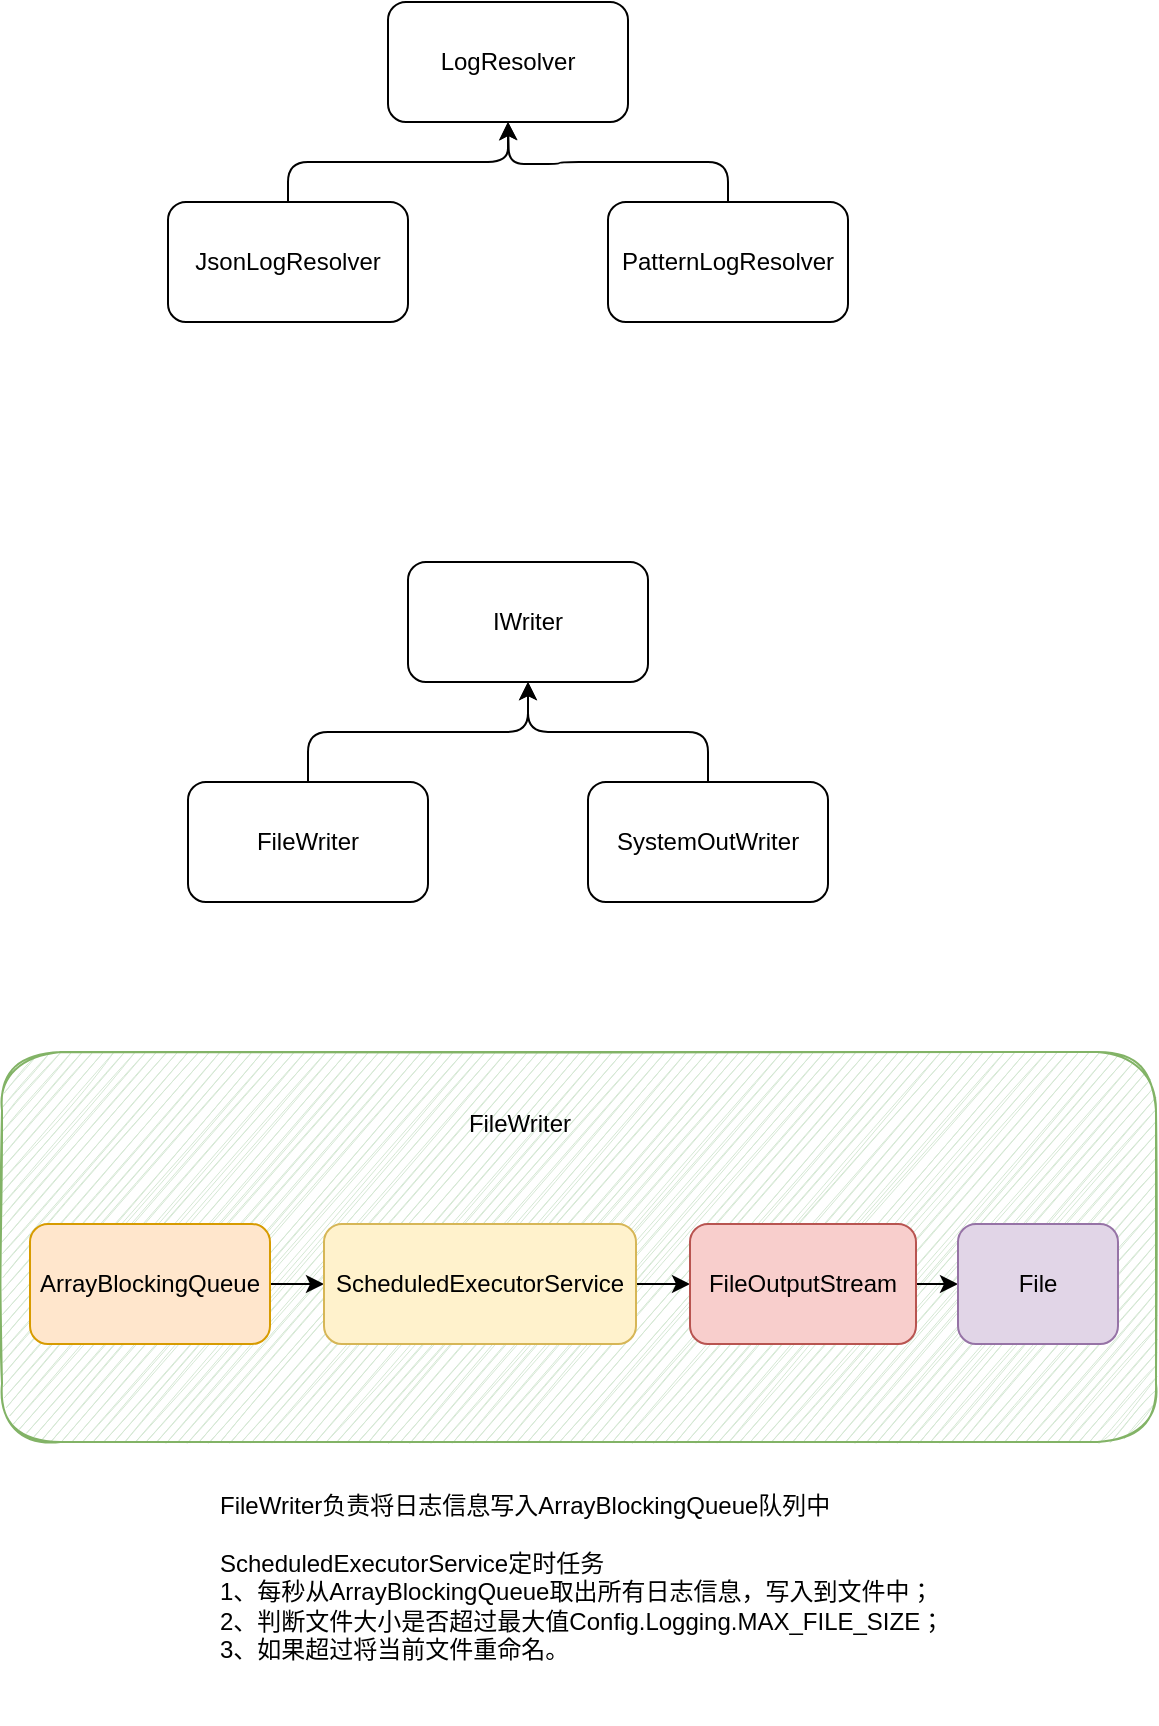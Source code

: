 <mxfile version="15.8.2" type="github">
  <diagram id="t6HOGKDSK19Z0ALwqWIO" name="Page-1">
    <mxGraphModel dx="946" dy="557" grid="0" gridSize="10" guides="1" tooltips="1" connect="1" arrows="1" fold="1" page="1" pageScale="1" pageWidth="827" pageHeight="1169" math="0" shadow="0">
      <root>
        <mxCell id="0" />
        <mxCell id="1" parent="0" />
        <mxCell id="Yl_cxWe-erZnYKXwjN0h-1" value="LogResolver" style="whiteSpace=wrap;html=1;rounded=1;" vertex="1" parent="1">
          <mxGeometry x="330" y="120" width="120" height="60" as="geometry" />
        </mxCell>
        <mxCell id="Yl_cxWe-erZnYKXwjN0h-7" style="edgeStyle=orthogonalEdgeStyle;orthogonalLoop=1;jettySize=auto;html=1;exitX=0.5;exitY=0;exitDx=0;exitDy=0;entryX=0.5;entryY=1;entryDx=0;entryDy=0;" edge="1" parent="1" source="Yl_cxWe-erZnYKXwjN0h-2" target="Yl_cxWe-erZnYKXwjN0h-1">
          <mxGeometry relative="1" as="geometry" />
        </mxCell>
        <mxCell id="Yl_cxWe-erZnYKXwjN0h-2" value="JsonLogResolver" style="whiteSpace=wrap;html=1;rounded=1;" vertex="1" parent="1">
          <mxGeometry x="220" y="220" width="120" height="60" as="geometry" />
        </mxCell>
        <mxCell id="Yl_cxWe-erZnYKXwjN0h-8" style="edgeStyle=orthogonalEdgeStyle;orthogonalLoop=1;jettySize=auto;html=1;exitX=0.5;exitY=0;exitDx=0;exitDy=0;" edge="1" parent="1" source="Yl_cxWe-erZnYKXwjN0h-3">
          <mxGeometry relative="1" as="geometry">
            <mxPoint x="390" y="180" as="targetPoint" />
          </mxGeometry>
        </mxCell>
        <mxCell id="Yl_cxWe-erZnYKXwjN0h-3" value="PatternLogResolver" style="whiteSpace=wrap;html=1;rounded=1;" vertex="1" parent="1">
          <mxGeometry x="440" y="220" width="120" height="60" as="geometry" />
        </mxCell>
        <mxCell id="Yl_cxWe-erZnYKXwjN0h-4" value="IWriter" style="whiteSpace=wrap;html=1;rounded=1;" vertex="1" parent="1">
          <mxGeometry x="340" y="400" width="120" height="60" as="geometry" />
        </mxCell>
        <mxCell id="Yl_cxWe-erZnYKXwjN0h-9" style="edgeStyle=orthogonalEdgeStyle;orthogonalLoop=1;jettySize=auto;html=1;exitX=0.5;exitY=0;exitDx=0;exitDy=0;entryX=0.5;entryY=1;entryDx=0;entryDy=0;" edge="1" parent="1" source="Yl_cxWe-erZnYKXwjN0h-5" target="Yl_cxWe-erZnYKXwjN0h-4">
          <mxGeometry relative="1" as="geometry" />
        </mxCell>
        <mxCell id="Yl_cxWe-erZnYKXwjN0h-5" value="FileWriter" style="whiteSpace=wrap;html=1;rounded=1;" vertex="1" parent="1">
          <mxGeometry x="230" y="510" width="120" height="60" as="geometry" />
        </mxCell>
        <mxCell id="Yl_cxWe-erZnYKXwjN0h-10" style="edgeStyle=orthogonalEdgeStyle;orthogonalLoop=1;jettySize=auto;html=1;exitX=0.5;exitY=0;exitDx=0;exitDy=0;entryX=0.5;entryY=1;entryDx=0;entryDy=0;" edge="1" parent="1" source="Yl_cxWe-erZnYKXwjN0h-6" target="Yl_cxWe-erZnYKXwjN0h-4">
          <mxGeometry relative="1" as="geometry" />
        </mxCell>
        <mxCell id="Yl_cxWe-erZnYKXwjN0h-6" value="SystemOutWriter" style="whiteSpace=wrap;html=1;rounded=1;" vertex="1" parent="1">
          <mxGeometry x="430" y="510" width="120" height="60" as="geometry" />
        </mxCell>
        <mxCell id="Yl_cxWe-erZnYKXwjN0h-11" value="" style="rounded=1;whiteSpace=wrap;html=1;fillColor=#d5e8d4;strokeColor=#82b366;shadow=0;sketch=1;glass=0;" vertex="1" parent="1">
          <mxGeometry x="137" y="645" width="577" height="195" as="geometry" />
        </mxCell>
        <mxCell id="Yl_cxWe-erZnYKXwjN0h-12" value="FileWriter" style="text;html=1;strokeColor=none;fillColor=none;align=center;verticalAlign=middle;whiteSpace=wrap;rounded=0;" vertex="1" parent="1">
          <mxGeometry x="366" y="666" width="60" height="30" as="geometry" />
        </mxCell>
        <mxCell id="Yl_cxWe-erZnYKXwjN0h-19" value="" style="edgeStyle=orthogonalEdgeStyle;rounded=1;orthogonalLoop=1;jettySize=auto;html=1;" edge="1" parent="1" source="Yl_cxWe-erZnYKXwjN0h-13" target="Yl_cxWe-erZnYKXwjN0h-14">
          <mxGeometry relative="1" as="geometry" />
        </mxCell>
        <mxCell id="Yl_cxWe-erZnYKXwjN0h-13" value="ArrayBlockingQueue" style="rounded=1;whiteSpace=wrap;html=1;fillColor=#ffe6cc;strokeColor=#d79b00;" vertex="1" parent="1">
          <mxGeometry x="151" y="731" width="120" height="60" as="geometry" />
        </mxCell>
        <mxCell id="Yl_cxWe-erZnYKXwjN0h-22" value="" style="edgeStyle=orthogonalEdgeStyle;rounded=1;orthogonalLoop=1;jettySize=auto;html=1;" edge="1" parent="1" source="Yl_cxWe-erZnYKXwjN0h-14" target="Yl_cxWe-erZnYKXwjN0h-20">
          <mxGeometry relative="1" as="geometry" />
        </mxCell>
        <mxCell id="Yl_cxWe-erZnYKXwjN0h-14" value="ScheduledExecutorService" style="rounded=1;whiteSpace=wrap;html=1;fillColor=#fff2cc;strokeColor=#d6b656;" vertex="1" parent="1">
          <mxGeometry x="298" y="731" width="156" height="60" as="geometry" />
        </mxCell>
        <mxCell id="Yl_cxWe-erZnYKXwjN0h-24" value="" style="edgeStyle=orthogonalEdgeStyle;rounded=1;orthogonalLoop=1;jettySize=auto;html=1;" edge="1" parent="1" source="Yl_cxWe-erZnYKXwjN0h-20" target="Yl_cxWe-erZnYKXwjN0h-23">
          <mxGeometry relative="1" as="geometry" />
        </mxCell>
        <mxCell id="Yl_cxWe-erZnYKXwjN0h-20" value="FileOutputStream" style="rounded=1;whiteSpace=wrap;html=1;fillColor=#f8cecc;strokeColor=#b85450;" vertex="1" parent="1">
          <mxGeometry x="481" y="731" width="113" height="60" as="geometry" />
        </mxCell>
        <mxCell id="Yl_cxWe-erZnYKXwjN0h-23" value="File" style="whiteSpace=wrap;html=1;rounded=1;fillColor=#e1d5e7;strokeColor=#9673a6;" vertex="1" parent="1">
          <mxGeometry x="615" y="731" width="80" height="60" as="geometry" />
        </mxCell>
        <mxCell id="Yl_cxWe-erZnYKXwjN0h-25" value="FileWriter负责将日志信息写入&lt;span style=&quot;text-align: center&quot;&gt;ArrayBlockingQueue队列中&lt;br&gt;&lt;/span&gt;&lt;br&gt;ScheduledExecutorService定时任务&lt;br&gt;1、每秒从ArrayBlockingQueue取出所有日志信息，写入到文件中；&lt;br&gt;2、判断文件大小是否超过最大值Config.Logging.MAX_FILE_SIZE；&lt;br&gt;3、如果超过将当前文件重命名。" style="text;html=1;strokeColor=none;fillColor=none;align=left;verticalAlign=top;whiteSpace=wrap;rounded=0;" vertex="1" parent="1">
          <mxGeometry x="244" y="858" width="376" height="123" as="geometry" />
        </mxCell>
      </root>
    </mxGraphModel>
  </diagram>
</mxfile>

